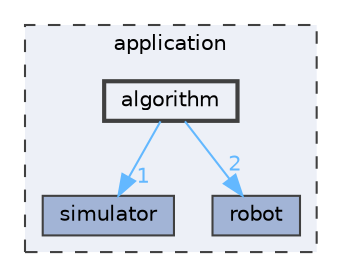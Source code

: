 digraph "D:/Maze-Solver-simulation-using-Wall-Following-Algorithm-OOP/application/algorithm"
{
 // LATEX_PDF_SIZE
  bgcolor="transparent";
  edge [fontname=Helvetica,fontsize=10,labelfontname=Helvetica,labelfontsize=10];
  node [fontname=Helvetica,fontsize=10,shape=box,height=0.2,width=0.4];
  compound=true
  subgraph clusterdir_d75c23162a2652451dce46d2e7e8aead {
    graph [ bgcolor="#edf0f7", pencolor="grey25", label="application", fontname=Helvetica,fontsize=10 style="filled,dashed", URL="dir_d75c23162a2652451dce46d2e7e8aead.html",tooltip=""]
  dir_638ef7d2d9bbc9093729c39ba06043f5 [label="simulator", fillcolor="#a2b4d6", color="grey25", style="filled", URL="dir_638ef7d2d9bbc9093729c39ba06043f5.html",tooltip=""];
  dir_e8d29c30eeee0fa0b24493a6a0331aff [label="robot", fillcolor="#a2b4d6", color="grey25", style="filled", URL="dir_e8d29c30eeee0fa0b24493a6a0331aff.html",tooltip=""];
  dir_8788d5b9ef76e6c3c9e62a52e6c8fb62 [label="algorithm", fillcolor="#edf0f7", color="grey25", style="filled,bold", URL="dir_8788d5b9ef76e6c3c9e62a52e6c8fb62.html",tooltip=""];
  }
  dir_8788d5b9ef76e6c3c9e62a52e6c8fb62->dir_638ef7d2d9bbc9093729c39ba06043f5 [headlabel="1", labeldistance=1.5 headhref="dir_000000_000005.html" color="steelblue1" fontcolor="steelblue1"];
  dir_8788d5b9ef76e6c3c9e62a52e6c8fb62->dir_e8d29c30eeee0fa0b24493a6a0331aff [headlabel="2", labeldistance=1.5 headhref="dir_000000_000004.html" color="steelblue1" fontcolor="steelblue1"];
}
